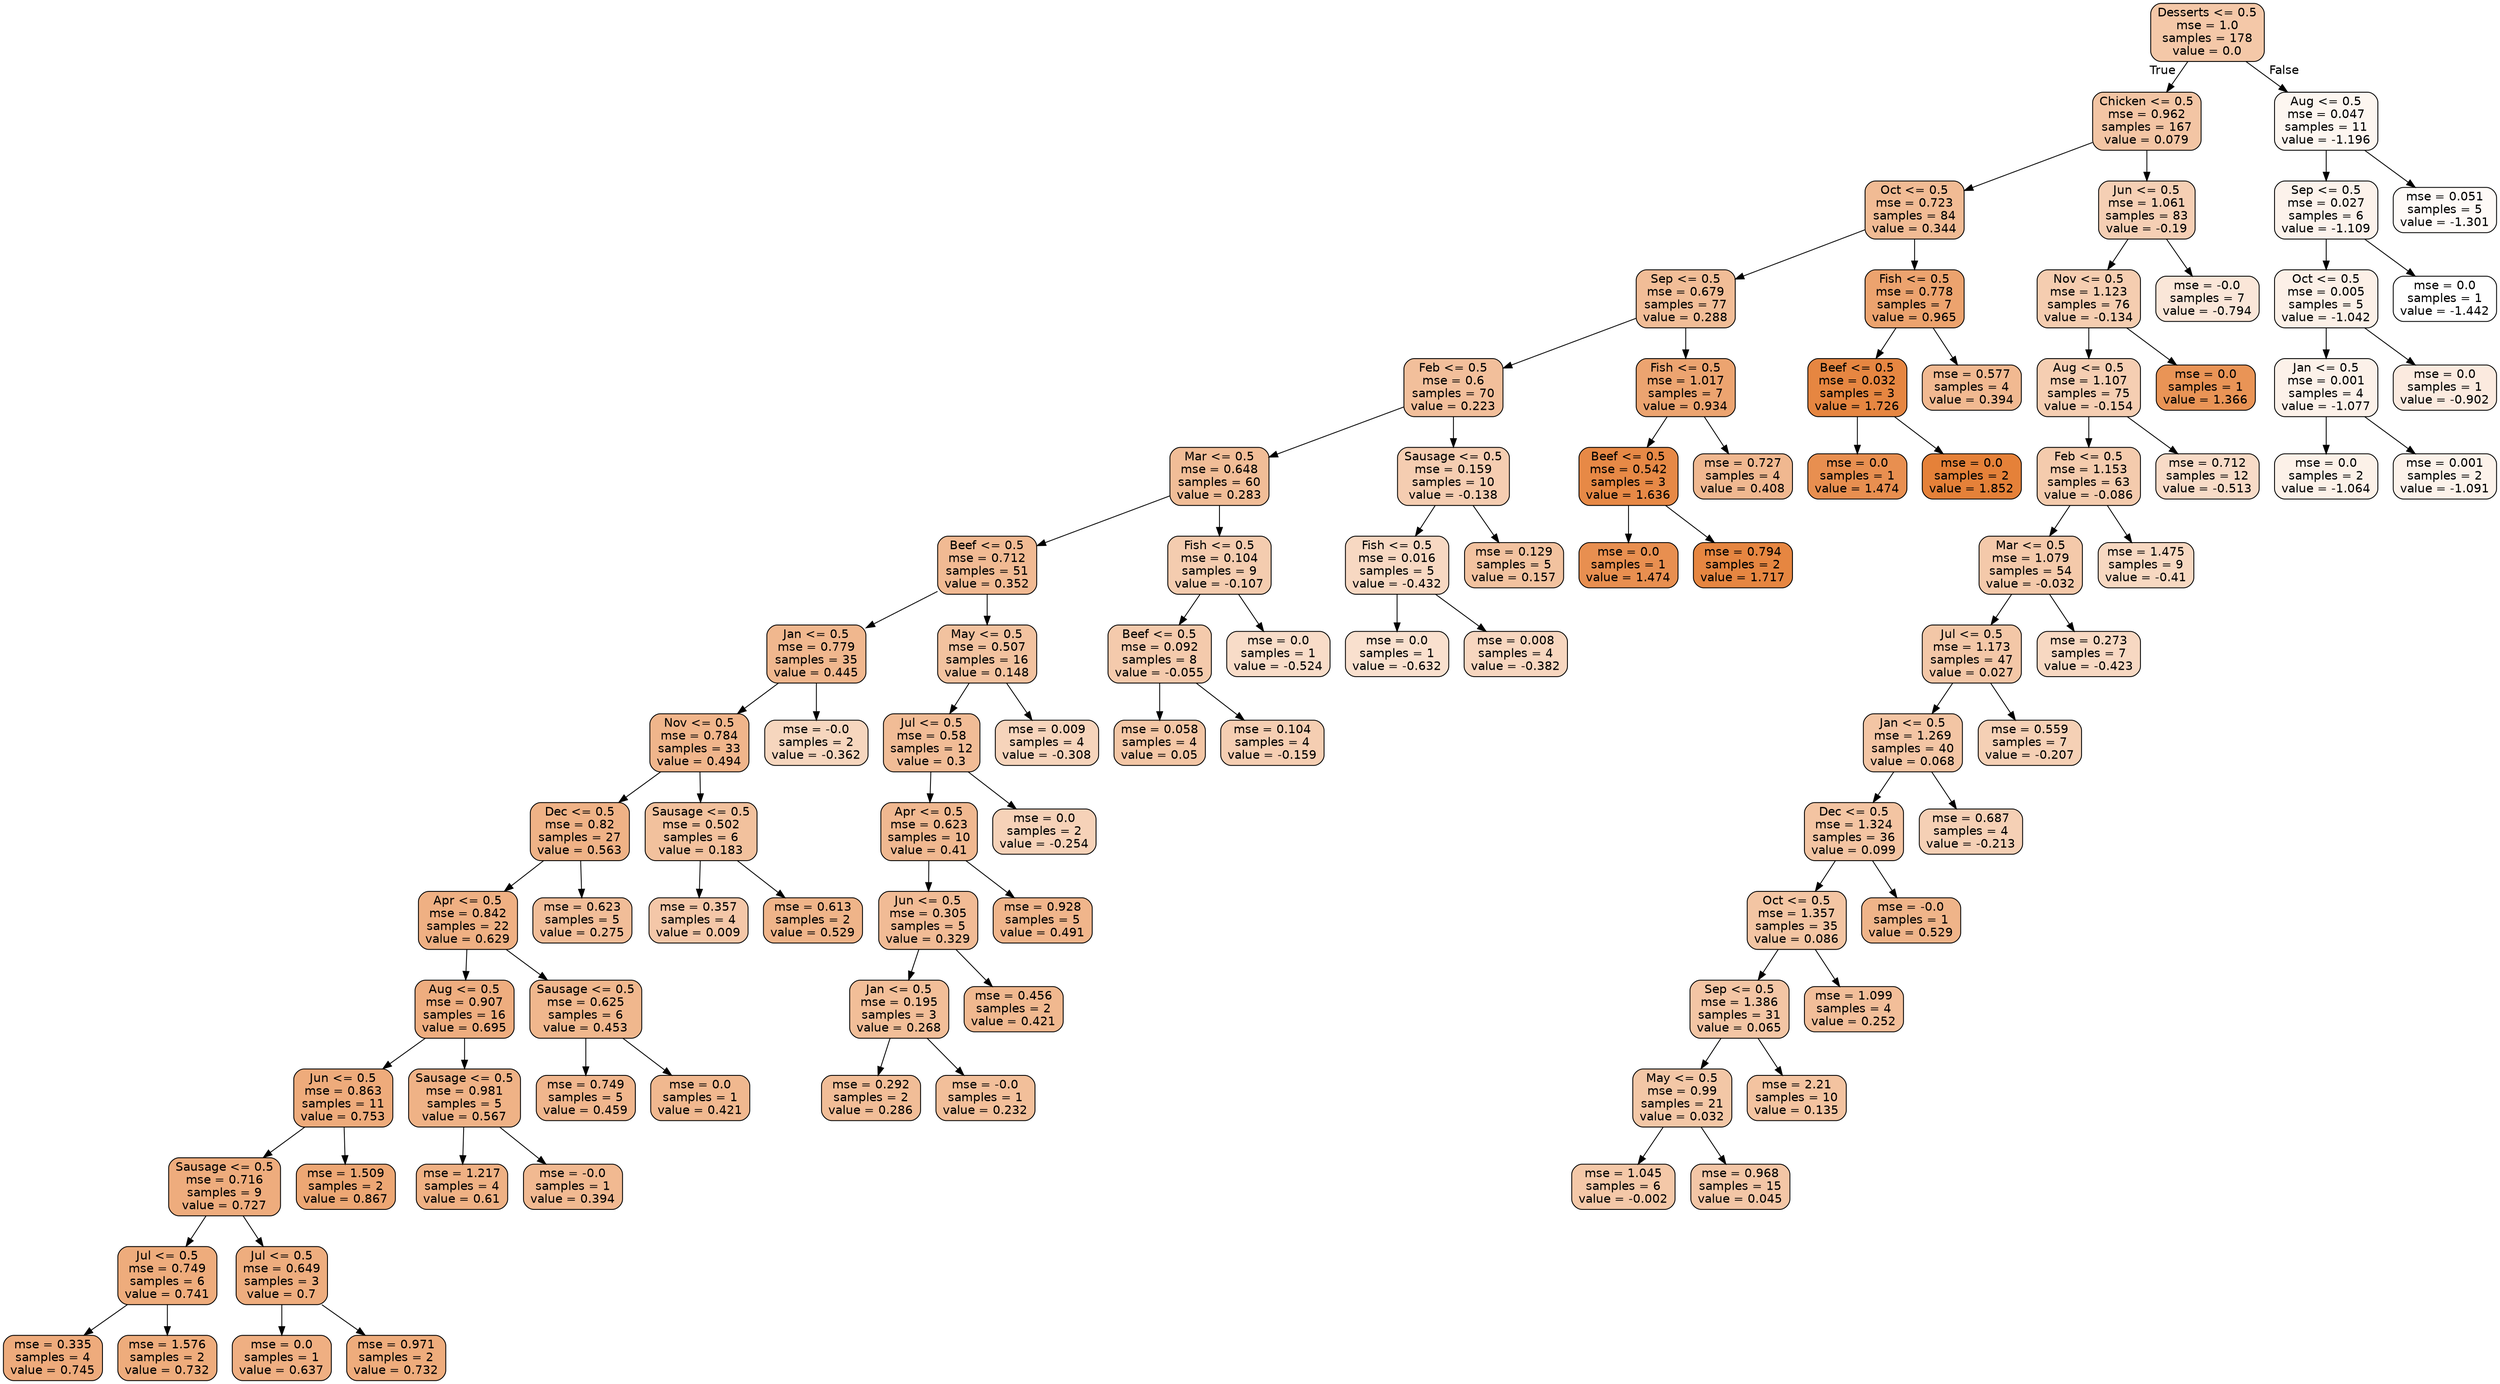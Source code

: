 digraph Tree {
node [shape=box, style="filled, rounded", color="black", fontname=helvetica] ;
edge [fontname=helvetica] ;
0 [label="Desserts <= 0.5\nmse = 1.0\nsamples = 178\nvalue = 0.0", fillcolor="#f4c8a8"] ;
1 [label="Chicken <= 0.5\nmse = 0.962\nsamples = 167\nvalue = 0.079", fillcolor="#f3c5a4"] ;
0 -> 1 [labeldistance=2.5, labelangle=45, headlabel="True"] ;
2 [label="Oct <= 0.5\nmse = 0.723\nsamples = 84\nvalue = 0.344", fillcolor="#f1bb94"] ;
1 -> 2 ;
3 [label="Sep <= 0.5\nmse = 0.679\nsamples = 77\nvalue = 0.288", fillcolor="#f1bd97"] ;
2 -> 3 ;
4 [label="Feb <= 0.5\nmse = 0.6\nsamples = 70\nvalue = 0.223", fillcolor="#f2bf9b"] ;
3 -> 4 ;
5 [label="Mar <= 0.5\nmse = 0.648\nsamples = 60\nvalue = 0.283", fillcolor="#f1bd97"] ;
4 -> 5 ;
6 [label="Beef <= 0.5\nmse = 0.712\nsamples = 51\nvalue = 0.352", fillcolor="#f1ba93"] ;
5 -> 6 ;
7 [label="Jan <= 0.5\nmse = 0.779\nsamples = 35\nvalue = 0.445", fillcolor="#f0b78e"] ;
6 -> 7 ;
8 [label="Nov <= 0.5\nmse = 0.784\nsamples = 33\nvalue = 0.494", fillcolor="#f0b58b"] ;
7 -> 8 ;
9 [label="Dec <= 0.5\nmse = 0.82\nsamples = 27\nvalue = 0.563", fillcolor="#efb286"] ;
8 -> 9 ;
10 [label="Apr <= 0.5\nmse = 0.842\nsamples = 22\nvalue = 0.629", fillcolor="#efb083"] ;
9 -> 10 ;
11 [label="Aug <= 0.5\nmse = 0.907\nsamples = 16\nvalue = 0.695", fillcolor="#eead7f"] ;
10 -> 11 ;
12 [label="Jun <= 0.5\nmse = 0.863\nsamples = 11\nvalue = 0.753", fillcolor="#eeab7b"] ;
11 -> 12 ;
13 [label="Sausage <= 0.5\nmse = 0.716\nsamples = 9\nvalue = 0.727", fillcolor="#eeac7d"] ;
12 -> 13 ;
14 [label="Jul <= 0.5\nmse = 0.749\nsamples = 6\nvalue = 0.741", fillcolor="#eeac7c"] ;
13 -> 14 ;
15 [label="mse = 0.335\nsamples = 4\nvalue = 0.745", fillcolor="#eeab7c"] ;
14 -> 15 ;
16 [label="mse = 1.576\nsamples = 2\nvalue = 0.732", fillcolor="#eeac7c"] ;
14 -> 16 ;
17 [label="Jul <= 0.5\nmse = 0.649\nsamples = 3\nvalue = 0.7", fillcolor="#eead7e"] ;
13 -> 17 ;
18 [label="mse = 0.0\nsamples = 1\nvalue = 0.637", fillcolor="#efaf82"] ;
17 -> 18 ;
19 [label="mse = 0.971\nsamples = 2\nvalue = 0.732", fillcolor="#eeac7c"] ;
17 -> 19 ;
20 [label="mse = 1.509\nsamples = 2\nvalue = 0.867", fillcolor="#eda774"] ;
12 -> 20 ;
21 [label="Sausage <= 0.5\nmse = 0.981\nsamples = 5\nvalue = 0.567", fillcolor="#efb286"] ;
11 -> 21 ;
22 [label="mse = 1.217\nsamples = 4\nvalue = 0.61", fillcolor="#efb184"] ;
21 -> 22 ;
23 [label="mse = -0.0\nsamples = 1\nvalue = 0.394", fillcolor="#f1b991"] ;
21 -> 23 ;
24 [label="Sausage <= 0.5\nmse = 0.625\nsamples = 6\nvalue = 0.453", fillcolor="#f0b78d"] ;
10 -> 24 ;
25 [label="mse = 0.749\nsamples = 5\nvalue = 0.459", fillcolor="#f0b68d"] ;
24 -> 25 ;
26 [label="mse = 0.0\nsamples = 1\nvalue = 0.421", fillcolor="#f0b88f"] ;
24 -> 26 ;
27 [label="mse = 0.623\nsamples = 5\nvalue = 0.275", fillcolor="#f1bd98"] ;
9 -> 27 ;
28 [label="Sausage <= 0.5\nmse = 0.502\nsamples = 6\nvalue = 0.183", fillcolor="#f2c19d"] ;
8 -> 28 ;
29 [label="mse = 0.357\nsamples = 4\nvalue = 0.009", fillcolor="#f4c7a8"] ;
28 -> 29 ;
30 [label="mse = 0.613\nsamples = 2\nvalue = 0.529", fillcolor="#efb489"] ;
28 -> 30 ;
31 [label="mse = -0.0\nsamples = 2\nvalue = -0.362", fillcolor="#f6d6be"] ;
7 -> 31 ;
32 [label="May <= 0.5\nmse = 0.507\nsamples = 16\nvalue = 0.148", fillcolor="#f2c29f"] ;
6 -> 32 ;
33 [label="Jul <= 0.5\nmse = 0.58\nsamples = 12\nvalue = 0.3", fillcolor="#f1bc96"] ;
32 -> 33 ;
34 [label="Apr <= 0.5\nmse = 0.623\nsamples = 10\nvalue = 0.41", fillcolor="#f0b890"] ;
33 -> 34 ;
35 [label="Jun <= 0.5\nmse = 0.305\nsamples = 5\nvalue = 0.329", fillcolor="#f1bb95"] ;
34 -> 35 ;
36 [label="Jan <= 0.5\nmse = 0.195\nsamples = 3\nvalue = 0.268", fillcolor="#f2be98"] ;
35 -> 36 ;
37 [label="mse = 0.292\nsamples = 2\nvalue = 0.286", fillcolor="#f1bd97"] ;
36 -> 37 ;
38 [label="mse = -0.0\nsamples = 1\nvalue = 0.232", fillcolor="#f2bf9a"] ;
36 -> 38 ;
39 [label="mse = 0.456\nsamples = 2\nvalue = 0.421", fillcolor="#f0b88f"] ;
35 -> 39 ;
40 [label="mse = 0.928\nsamples = 5\nvalue = 0.491", fillcolor="#f0b58b"] ;
34 -> 40 ;
41 [label="mse = 0.0\nsamples = 2\nvalue = -0.254", fillcolor="#f6d2b8"] ;
33 -> 41 ;
42 [label="mse = 0.009\nsamples = 4\nvalue = -0.308", fillcolor="#f6d4bb"] ;
32 -> 42 ;
43 [label="Fish <= 0.5\nmse = 0.104\nsamples = 9\nvalue = -0.107", fillcolor="#f4ccaf"] ;
5 -> 43 ;
44 [label="Beef <= 0.5\nmse = 0.092\nsamples = 8\nvalue = -0.055", fillcolor="#f4caac"] ;
43 -> 44 ;
45 [label="mse = 0.058\nsamples = 4\nvalue = 0.05", fillcolor="#f3c6a5"] ;
44 -> 45 ;
46 [label="mse = 0.104\nsamples = 4\nvalue = -0.159", fillcolor="#f5ceb2"] ;
44 -> 46 ;
47 [label="mse = 0.0\nsamples = 1\nvalue = -0.524", fillcolor="#f8dcc8"] ;
43 -> 47 ;
48 [label="Sausage <= 0.5\nmse = 0.159\nsamples = 10\nvalue = -0.138", fillcolor="#f5cdb1"] ;
4 -> 48 ;
49 [label="Fish <= 0.5\nmse = 0.016\nsamples = 5\nvalue = -0.432", fillcolor="#f7d8c2"] ;
48 -> 49 ;
50 [label="mse = 0.0\nsamples = 1\nvalue = -0.632", fillcolor="#f9e0ce"] ;
49 -> 50 ;
51 [label="mse = 0.008\nsamples = 4\nvalue = -0.382", fillcolor="#f7d6bf"] ;
49 -> 51 ;
52 [label="mse = 0.129\nsamples = 5\nvalue = 0.157", fillcolor="#f2c29f"] ;
48 -> 52 ;
53 [label="Fish <= 0.5\nmse = 1.017\nsamples = 7\nvalue = 0.934", fillcolor="#eca470"] ;
3 -> 53 ;
54 [label="Beef <= 0.5\nmse = 0.542\nsamples = 3\nvalue = 1.636", fillcolor="#e78946"] ;
53 -> 54 ;
55 [label="mse = 0.0\nsamples = 1\nvalue = 1.474", fillcolor="#e88f50"] ;
54 -> 55 ;
56 [label="mse = 0.794\nsamples = 2\nvalue = 1.717", fillcolor="#e68641"] ;
54 -> 56 ;
57 [label="mse = 0.727\nsamples = 4\nvalue = 0.408", fillcolor="#f0b890"] ;
53 -> 57 ;
58 [label="Fish <= 0.5\nmse = 0.778\nsamples = 7\nvalue = 0.965", fillcolor="#eca36e"] ;
2 -> 58 ;
59 [label="Beef <= 0.5\nmse = 0.032\nsamples = 3\nvalue = 1.726", fillcolor="#e68641"] ;
58 -> 59 ;
60 [label="mse = 0.0\nsamples = 1\nvalue = 1.474", fillcolor="#e88f50"] ;
59 -> 60 ;
61 [label="mse = 0.0\nsamples = 2\nvalue = 1.852", fillcolor="#e58139"] ;
59 -> 61 ;
62 [label="mse = 0.577\nsamples = 4\nvalue = 0.394", fillcolor="#f1b991"] ;
58 -> 62 ;
63 [label="Jun <= 0.5\nmse = 1.061\nsamples = 83\nvalue = -0.19", fillcolor="#f5cfb4"] ;
1 -> 63 ;
64 [label="Nov <= 0.5\nmse = 1.123\nsamples = 76\nvalue = -0.134", fillcolor="#f5cdb0"] ;
63 -> 64 ;
65 [label="Aug <= 0.5\nmse = 1.107\nsamples = 75\nvalue = -0.154", fillcolor="#f5ceb2"] ;
64 -> 65 ;
66 [label="Feb <= 0.5\nmse = 1.153\nsamples = 63\nvalue = -0.086", fillcolor="#f4cbad"] ;
65 -> 66 ;
67 [label="Mar <= 0.5\nmse = 1.079\nsamples = 54\nvalue = -0.032", fillcolor="#f4c9aa"] ;
66 -> 67 ;
68 [label="Jul <= 0.5\nmse = 1.173\nsamples = 47\nvalue = 0.027", fillcolor="#f3c7a7"] ;
67 -> 68 ;
69 [label="Jan <= 0.5\nmse = 1.269\nsamples = 40\nvalue = 0.068", fillcolor="#f3c5a4"] ;
68 -> 69 ;
70 [label="Dec <= 0.5\nmse = 1.324\nsamples = 36\nvalue = 0.099", fillcolor="#f3c4a2"] ;
69 -> 70 ;
71 [label="Oct <= 0.5\nmse = 1.357\nsamples = 35\nvalue = 0.086", fillcolor="#f3c5a3"] ;
70 -> 71 ;
72 [label="Sep <= 0.5\nmse = 1.386\nsamples = 31\nvalue = 0.065", fillcolor="#f3c5a4"] ;
71 -> 72 ;
73 [label="May <= 0.5\nmse = 0.99\nsamples = 21\nvalue = 0.032", fillcolor="#f3c7a6"] ;
72 -> 73 ;
74 [label="mse = 1.045\nsamples = 6\nvalue = -0.002", fillcolor="#f4c8a8"] ;
73 -> 74 ;
75 [label="mse = 0.968\nsamples = 15\nvalue = 0.045", fillcolor="#f3c6a6"] ;
73 -> 75 ;
76 [label="mse = 2.21\nsamples = 10\nvalue = 0.135", fillcolor="#f3c3a0"] ;
72 -> 76 ;
77 [label="mse = 1.099\nsamples = 4\nvalue = 0.252", fillcolor="#f2be99"] ;
71 -> 77 ;
78 [label="mse = -0.0\nsamples = 1\nvalue = 0.529", fillcolor="#efb489"] ;
70 -> 78 ;
79 [label="mse = 0.687\nsamples = 4\nvalue = -0.213", fillcolor="#f5d0b5"] ;
69 -> 79 ;
80 [label="mse = 0.559\nsamples = 7\nvalue = -0.207", fillcolor="#f5d0b5"] ;
68 -> 80 ;
81 [label="mse = 0.273\nsamples = 7\nvalue = -0.423", fillcolor="#f7d8c2"] ;
67 -> 81 ;
82 [label="mse = 1.475\nsamples = 9\nvalue = -0.41", fillcolor="#f7d8c1"] ;
66 -> 82 ;
83 [label="mse = 0.712\nsamples = 12\nvalue = -0.513", fillcolor="#f8dbc7"] ;
65 -> 83 ;
84 [label="mse = 0.0\nsamples = 1\nvalue = 1.366", fillcolor="#e99456"] ;
64 -> 84 ;
85 [label="mse = -0.0\nsamples = 7\nvalue = -0.794", fillcolor="#fae6d8"] ;
63 -> 85 ;
86 [label="Aug <= 0.5\nmse = 0.047\nsamples = 11\nvalue = -1.196", fillcolor="#fdf6f0"] ;
0 -> 86 [labeldistance=2.5, labelangle=-45, headlabel="False"] ;
87 [label="Sep <= 0.5\nmse = 0.027\nsamples = 6\nvalue = -1.109", fillcolor="#fcf2eb"] ;
86 -> 87 ;
88 [label="Oct <= 0.5\nmse = 0.005\nsamples = 5\nvalue = -1.042", fillcolor="#fcf0e7"] ;
87 -> 88 ;
89 [label="Jan <= 0.5\nmse = 0.001\nsamples = 4\nvalue = -1.077", fillcolor="#fcf1e9"] ;
88 -> 89 ;
90 [label="mse = 0.0\nsamples = 2\nvalue = -1.064", fillcolor="#fcf1e8"] ;
89 -> 90 ;
91 [label="mse = 0.001\nsamples = 2\nvalue = -1.091", fillcolor="#fcf2ea"] ;
89 -> 91 ;
92 [label="mse = 0.0\nsamples = 1\nvalue = -0.902", fillcolor="#fbeadf"] ;
88 -> 92 ;
93 [label="mse = 0.0\nsamples = 1\nvalue = -1.442", fillcolor="#ffffff"] ;
87 -> 93 ;
94 [label="mse = 0.051\nsamples = 5\nvalue = -1.301", fillcolor="#fefaf7"] ;
86 -> 94 ;
}